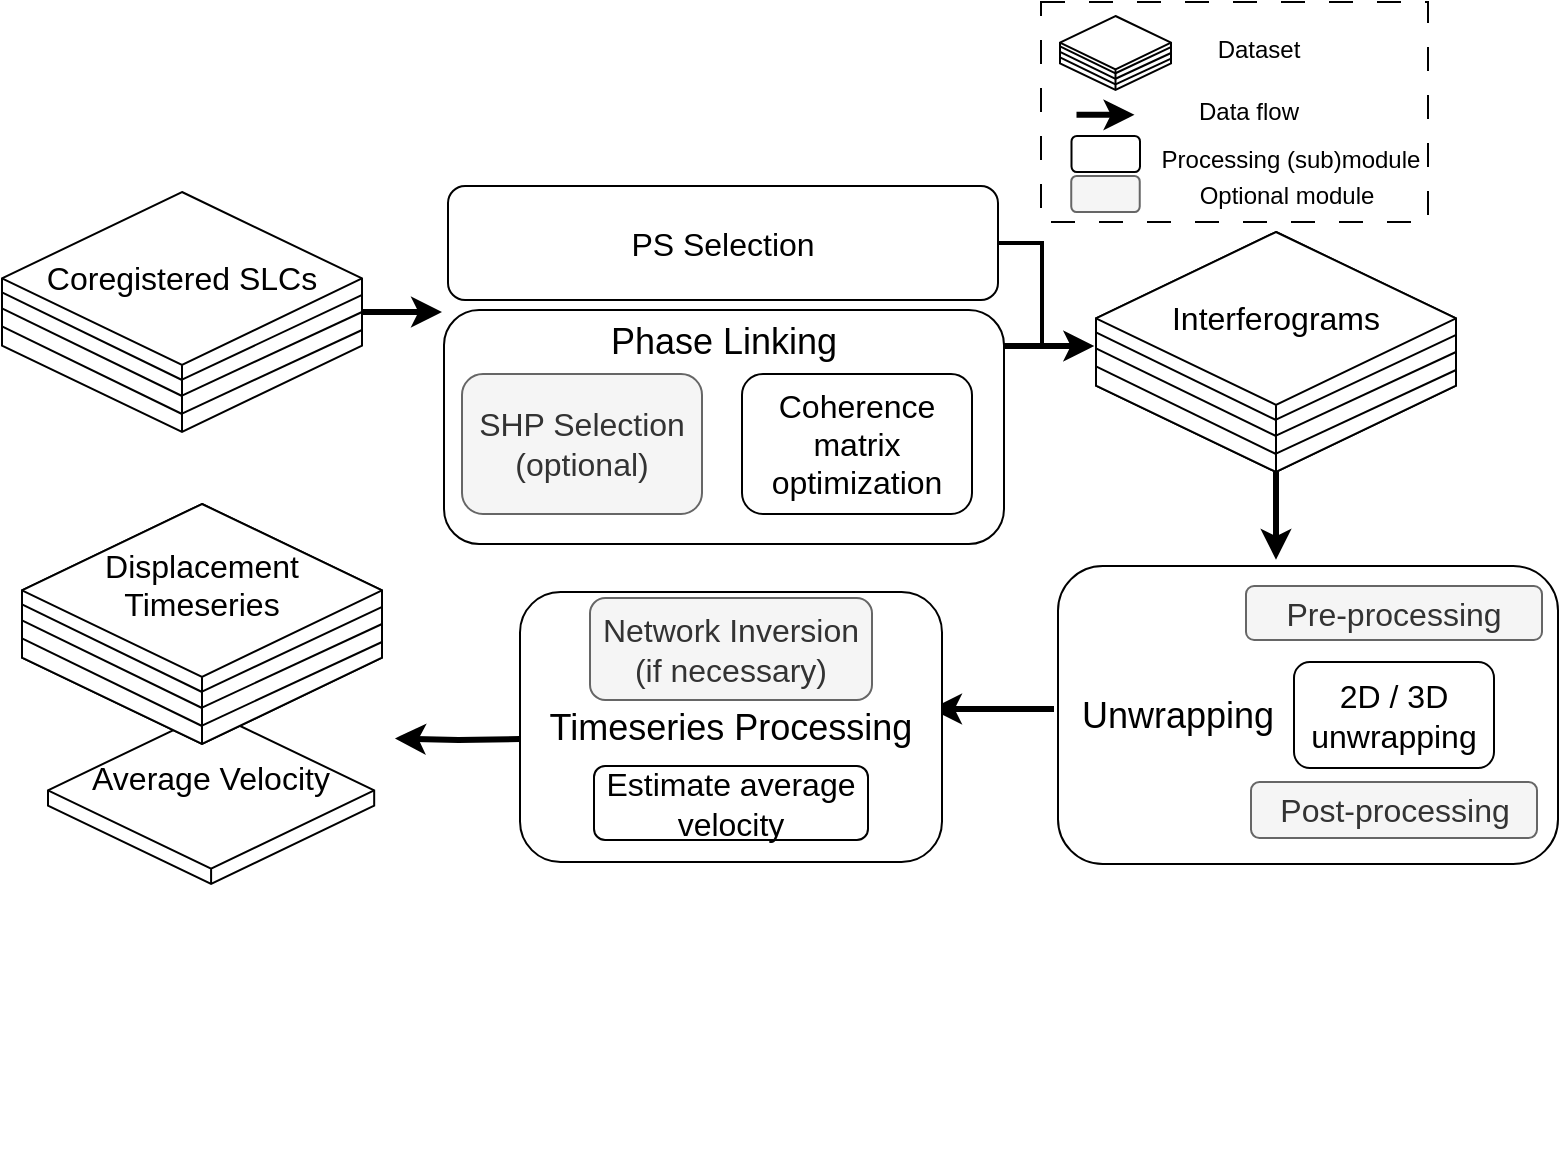 <mxfile version="24.7.17">
  <diagram name="Page-1" id="8VIaj-qIUPEtADnvk4B7">
    <mxGraphModel dx="955" dy="662" grid="0" gridSize="10" guides="1" tooltips="1" connect="1" arrows="1" fold="1" page="1" pageScale="1" pageWidth="1100" pageHeight="850" math="0" shadow="0">
      <root>
        <mxCell id="0" />
        <mxCell id="1" parent="0" />
        <mxCell id="T5AI8Bu8nq1MoCgxuFMJ-114" value="" style="rounded=0;whiteSpace=wrap;html=1;dashed=1;dashPattern=12 12;" vertex="1" parent="1">
          <mxGeometry x="559.5" y="2" width="193.5" height="110" as="geometry" />
        </mxCell>
        <mxCell id="T5AI8Bu8nq1MoCgxuFMJ-83" style="edgeStyle=orthogonalEdgeStyle;rounded=0;orthogonalLoop=1;jettySize=auto;html=1;strokeWidth=3;" edge="1" parent="1">
          <mxGeometry relative="1" as="geometry">
            <mxPoint x="586.143" y="174" as="targetPoint" />
            <mxPoint x="541.0" y="174" as="sourcePoint" />
          </mxGeometry>
        </mxCell>
        <mxCell id="T5AI8Bu8nq1MoCgxuFMJ-8" value="&lt;font style=&quot;font-size: 18px;&quot;&gt;Phase Linking&lt;/font&gt;&lt;div&gt;&lt;font style=&quot;font-size: 18px;&quot;&gt;&lt;br&gt;&lt;/font&gt;&lt;/div&gt;&lt;div&gt;&lt;font style=&quot;font-size: 18px;&quot;&gt;&lt;br&gt;&lt;/font&gt;&lt;/div&gt;&lt;div&gt;&lt;font style=&quot;font-size: 18px;&quot;&gt;&lt;br&gt;&lt;/font&gt;&lt;/div&gt;&lt;div&gt;&lt;font style=&quot;font-size: 18px;&quot;&gt;&lt;br&gt;&lt;/font&gt;&lt;/div&gt;" style="rounded=1;whiteSpace=wrap;html=1;" vertex="1" parent="1">
          <mxGeometry x="261" y="156" width="280" height="117" as="geometry" />
        </mxCell>
        <mxCell id="T5AI8Bu8nq1MoCgxuFMJ-10" value="&lt;font style=&quot;font-size: 16px;&quot;&gt;SHP Selection&lt;/font&gt;&lt;div&gt;&lt;font style=&quot;font-size: 16px;&quot;&gt;(optional)&lt;/font&gt;&lt;/div&gt;" style="rounded=1;whiteSpace=wrap;html=1;fillColor=#f5f5f5;fontColor=#333333;strokeColor=#666666;" vertex="1" parent="1">
          <mxGeometry x="270" y="188" width="120" height="70" as="geometry" />
        </mxCell>
        <mxCell id="T5AI8Bu8nq1MoCgxuFMJ-11" value="&lt;font style=&quot;font-size: 16px;&quot;&gt;Coherence matrix optimization&lt;/font&gt;" style="rounded=1;whiteSpace=wrap;html=1;" vertex="1" parent="1">
          <mxGeometry x="410" y="188" width="115" height="70" as="geometry" />
        </mxCell>
        <mxCell id="T5AI8Bu8nq1MoCgxuFMJ-85" style="edgeStyle=orthogonalEdgeStyle;rounded=0;orthogonalLoop=1;jettySize=auto;html=1;strokeWidth=3;" edge="1" parent="1">
          <mxGeometry relative="1" as="geometry">
            <mxPoint x="504.517" y="355.5" as="targetPoint" />
            <mxPoint x="566" y="355.517" as="sourcePoint" />
          </mxGeometry>
        </mxCell>
        <mxCell id="T5AI8Bu8nq1MoCgxuFMJ-86" style="edgeStyle=orthogonalEdgeStyle;rounded=0;orthogonalLoop=1;jettySize=auto;html=1;exitX=0;exitY=0.5;exitDx=0;exitDy=0;strokeWidth=3;" edge="1" parent="1">
          <mxGeometry relative="1" as="geometry">
            <mxPoint x="236.483" y="370.207" as="targetPoint" />
            <mxPoint x="299" y="370.5" as="sourcePoint" />
          </mxGeometry>
        </mxCell>
        <mxCell id="T5AI8Bu8nq1MoCgxuFMJ-17" value="&lt;font style=&quot;font-size: 18px;&quot;&gt;Timeseries Processing&lt;/font&gt;" style="rounded=1;whiteSpace=wrap;html=1;labelBorderColor=none;" vertex="1" parent="1">
          <mxGeometry x="299" y="297" width="211" height="135" as="geometry" />
        </mxCell>
        <mxCell id="T5AI8Bu8nq1MoCgxuFMJ-52" value="-" style="group" vertex="1" connectable="0" parent="1">
          <mxGeometry x="587" y="117" width="180" height="120" as="geometry" />
        </mxCell>
        <mxCell id="T5AI8Bu8nq1MoCgxuFMJ-84" style="edgeStyle=orthogonalEdgeStyle;rounded=0;orthogonalLoop=1;jettySize=auto;html=1;strokeWidth=3;" edge="1" parent="T5AI8Bu8nq1MoCgxuFMJ-52" source="T5AI8Bu8nq1MoCgxuFMJ-53">
          <mxGeometry relative="1" as="geometry">
            <mxPoint x="90" y="163.897" as="targetPoint" />
          </mxGeometry>
        </mxCell>
        <mxCell id="T5AI8Bu8nq1MoCgxuFMJ-53" value="&lt;div style=&quot;font-size: 16px;&quot;&gt;Interferograms&lt;/div&gt;&lt;div style=&quot;font-size: 16px;&quot;&gt;&lt;br&gt;&lt;/div&gt;&lt;div&gt;&lt;br&gt;&lt;/div&gt;" style="html=1;whiteSpace=wrap;shape=isoCube2;backgroundOutline=1;isoAngle=15;" vertex="1" parent="T5AI8Bu8nq1MoCgxuFMJ-52">
          <mxGeometry width="180" height="120" as="geometry" />
        </mxCell>
        <mxCell id="T5AI8Bu8nq1MoCgxuFMJ-54" value="" style="endArrow=none;html=1;rounded=0;exitX=0;exitY=0;exitDx=0;exitDy=43.214;exitPerimeter=0;" edge="1" parent="T5AI8Bu8nq1MoCgxuFMJ-52">
          <mxGeometry width="50" height="50" relative="1" as="geometry">
            <mxPoint y="49.214" as="sourcePoint" />
            <mxPoint x="90" y="93" as="targetPoint" />
          </mxGeometry>
        </mxCell>
        <mxCell id="T5AI8Bu8nq1MoCgxuFMJ-55" value="" style="endArrow=none;html=1;rounded=0;exitX=0;exitY=0;exitDx=0;exitDy=43.214;exitPerimeter=0;" edge="1" parent="T5AI8Bu8nq1MoCgxuFMJ-52">
          <mxGeometry width="50" height="50" relative="1" as="geometry">
            <mxPoint y="58.214" as="sourcePoint" />
            <mxPoint x="90" y="102" as="targetPoint" />
          </mxGeometry>
        </mxCell>
        <mxCell id="T5AI8Bu8nq1MoCgxuFMJ-56" value="" style="endArrow=none;html=1;rounded=0;exitX=0;exitY=0;exitDx=0;exitDy=43.214;exitPerimeter=0;" edge="1" parent="T5AI8Bu8nq1MoCgxuFMJ-52">
          <mxGeometry width="50" height="50" relative="1" as="geometry">
            <mxPoint y="67.214" as="sourcePoint" />
            <mxPoint x="90" y="111" as="targetPoint" />
          </mxGeometry>
        </mxCell>
        <mxCell id="T5AI8Bu8nq1MoCgxuFMJ-57" value="" style="endArrow=none;html=1;rounded=0;" edge="1" parent="T5AI8Bu8nq1MoCgxuFMJ-52">
          <mxGeometry width="50" height="50" relative="1" as="geometry">
            <mxPoint x="180" y="69" as="sourcePoint" />
            <mxPoint x="90" y="110.79" as="targetPoint" />
          </mxGeometry>
        </mxCell>
        <mxCell id="T5AI8Bu8nq1MoCgxuFMJ-58" value="" style="endArrow=none;html=1;rounded=0;" edge="1" parent="T5AI8Bu8nq1MoCgxuFMJ-52">
          <mxGeometry width="50" height="50" relative="1" as="geometry">
            <mxPoint x="180" y="60" as="sourcePoint" />
            <mxPoint x="90" y="101.79" as="targetPoint" />
          </mxGeometry>
        </mxCell>
        <mxCell id="T5AI8Bu8nq1MoCgxuFMJ-59" value="" style="endArrow=none;html=1;rounded=0;" edge="1" parent="T5AI8Bu8nq1MoCgxuFMJ-52">
          <mxGeometry width="50" height="50" relative="1" as="geometry">
            <mxPoint x="179" y="51" as="sourcePoint" />
            <mxPoint x="90" y="92.79" as="targetPoint" />
          </mxGeometry>
        </mxCell>
        <mxCell id="T5AI8Bu8nq1MoCgxuFMJ-117" value="" style="group" vertex="1" connectable="0" parent="T5AI8Bu8nq1MoCgxuFMJ-52">
          <mxGeometry width="180" height="120" as="geometry" />
        </mxCell>
        <mxCell id="T5AI8Bu8nq1MoCgxuFMJ-118" value="&lt;div style=&quot;font-size: 16px;&quot;&gt;Interferograms&lt;/div&gt;&lt;div style=&quot;font-size: 16px;&quot;&gt;&lt;br&gt;&lt;/div&gt;&lt;div&gt;&lt;br&gt;&lt;/div&gt;" style="html=1;whiteSpace=wrap;shape=isoCube2;backgroundOutline=1;isoAngle=15;" vertex="1" parent="T5AI8Bu8nq1MoCgxuFMJ-117">
          <mxGeometry width="180" height="120" as="geometry" />
        </mxCell>
        <mxCell id="T5AI8Bu8nq1MoCgxuFMJ-119" value="" style="endArrow=none;html=1;rounded=0;exitX=0;exitY=0;exitDx=0;exitDy=43.214;exitPerimeter=0;" edge="1" parent="T5AI8Bu8nq1MoCgxuFMJ-117">
          <mxGeometry width="50" height="50" relative="1" as="geometry">
            <mxPoint y="50.214" as="sourcePoint" />
            <mxPoint x="90" y="94" as="targetPoint" />
          </mxGeometry>
        </mxCell>
        <mxCell id="T5AI8Bu8nq1MoCgxuFMJ-120" value="" style="endArrow=none;html=1;rounded=0;exitX=0;exitY=0;exitDx=0;exitDy=43.214;exitPerimeter=0;" edge="1" parent="T5AI8Bu8nq1MoCgxuFMJ-117">
          <mxGeometry width="50" height="50" relative="1" as="geometry">
            <mxPoint y="58.214" as="sourcePoint" />
            <mxPoint x="90" y="102" as="targetPoint" />
          </mxGeometry>
        </mxCell>
        <mxCell id="T5AI8Bu8nq1MoCgxuFMJ-121" value="" style="endArrow=none;html=1;rounded=0;exitX=0;exitY=0;exitDx=0;exitDy=43.214;exitPerimeter=0;" edge="1" parent="T5AI8Bu8nq1MoCgxuFMJ-117">
          <mxGeometry width="50" height="50" relative="1" as="geometry">
            <mxPoint y="67.214" as="sourcePoint" />
            <mxPoint x="90" y="111" as="targetPoint" />
          </mxGeometry>
        </mxCell>
        <mxCell id="T5AI8Bu8nq1MoCgxuFMJ-122" value="" style="endArrow=none;html=1;rounded=0;" edge="1" parent="T5AI8Bu8nq1MoCgxuFMJ-117">
          <mxGeometry width="50" height="50" relative="1" as="geometry">
            <mxPoint x="180" y="69" as="sourcePoint" />
            <mxPoint x="90" y="110.79" as="targetPoint" />
          </mxGeometry>
        </mxCell>
        <mxCell id="T5AI8Bu8nq1MoCgxuFMJ-123" value="" style="endArrow=none;html=1;rounded=0;" edge="1" parent="T5AI8Bu8nq1MoCgxuFMJ-117">
          <mxGeometry width="50" height="50" relative="1" as="geometry">
            <mxPoint x="180" y="60" as="sourcePoint" />
            <mxPoint x="90" y="101.79" as="targetPoint" />
          </mxGeometry>
        </mxCell>
        <mxCell id="T5AI8Bu8nq1MoCgxuFMJ-124" value="" style="endArrow=none;html=1;rounded=0;exitX=0.999;exitY=0.43;exitDx=0;exitDy=0;exitPerimeter=0;" edge="1" parent="T5AI8Bu8nq1MoCgxuFMJ-117" source="T5AI8Bu8nq1MoCgxuFMJ-118">
          <mxGeometry width="50" height="50" relative="1" as="geometry">
            <mxPoint x="179" y="52" as="sourcePoint" />
            <mxPoint x="90" y="93.79" as="targetPoint" />
          </mxGeometry>
        </mxCell>
        <mxCell id="T5AI8Bu8nq1MoCgxuFMJ-70" value="-" style="group" vertex="1" connectable="0" parent="1">
          <mxGeometry x="569" y="9" width="55.5" height="37" as="geometry" />
        </mxCell>
        <mxCell id="T5AI8Bu8nq1MoCgxuFMJ-71" value="" style="html=1;whiteSpace=wrap;shape=isoCube2;backgroundOutline=1;isoAngle=15;" vertex="1" parent="T5AI8Bu8nq1MoCgxuFMJ-70">
          <mxGeometry width="55.5" height="37" as="geometry" />
        </mxCell>
        <mxCell id="T5AI8Bu8nq1MoCgxuFMJ-72" value="" style="endArrow=none;html=1;rounded=0;exitX=0;exitY=0;exitDx=0;exitDy=43.214;exitPerimeter=0;" edge="1" parent="T5AI8Bu8nq1MoCgxuFMJ-70">
          <mxGeometry width="50" height="50" relative="1" as="geometry">
            <mxPoint y="15.174" as="sourcePoint" />
            <mxPoint x="27.75" y="28.675" as="targetPoint" />
          </mxGeometry>
        </mxCell>
        <mxCell id="T5AI8Bu8nq1MoCgxuFMJ-73" value="" style="endArrow=none;html=1;rounded=0;exitX=0;exitY=0;exitDx=0;exitDy=43.214;exitPerimeter=0;" edge="1" parent="T5AI8Bu8nq1MoCgxuFMJ-70">
          <mxGeometry width="50" height="50" relative="1" as="geometry">
            <mxPoint y="17.949" as="sourcePoint" />
            <mxPoint x="27.75" y="31.45" as="targetPoint" />
          </mxGeometry>
        </mxCell>
        <mxCell id="T5AI8Bu8nq1MoCgxuFMJ-74" value="" style="endArrow=none;html=1;rounded=0;exitX=0;exitY=0;exitDx=0;exitDy=43.214;exitPerimeter=0;" edge="1" parent="T5AI8Bu8nq1MoCgxuFMJ-70">
          <mxGeometry width="50" height="50" relative="1" as="geometry">
            <mxPoint y="20.724" as="sourcePoint" />
            <mxPoint x="27.75" y="34.225" as="targetPoint" />
          </mxGeometry>
        </mxCell>
        <mxCell id="T5AI8Bu8nq1MoCgxuFMJ-75" value="" style="endArrow=none;html=1;rounded=0;" edge="1" parent="T5AI8Bu8nq1MoCgxuFMJ-70">
          <mxGeometry width="50" height="50" relative="1" as="geometry">
            <mxPoint x="55.5" y="21.275" as="sourcePoint" />
            <mxPoint x="27.75" y="34.16" as="targetPoint" />
          </mxGeometry>
        </mxCell>
        <mxCell id="T5AI8Bu8nq1MoCgxuFMJ-76" value="" style="endArrow=none;html=1;rounded=0;" edge="1" parent="T5AI8Bu8nq1MoCgxuFMJ-70">
          <mxGeometry width="50" height="50" relative="1" as="geometry">
            <mxPoint x="55.5" y="18.5" as="sourcePoint" />
            <mxPoint x="27.75" y="31.385" as="targetPoint" />
          </mxGeometry>
        </mxCell>
        <mxCell id="T5AI8Bu8nq1MoCgxuFMJ-77" value="" style="endArrow=none;html=1;rounded=0;" edge="1" parent="T5AI8Bu8nq1MoCgxuFMJ-70">
          <mxGeometry width="50" height="50" relative="1" as="geometry">
            <mxPoint x="55.192" y="15.725" as="sourcePoint" />
            <mxPoint x="27.75" y="28.61" as="targetPoint" />
          </mxGeometry>
        </mxCell>
        <mxCell id="T5AI8Bu8nq1MoCgxuFMJ-78" value="" style="rounded=1;whiteSpace=wrap;html=1;" vertex="1" parent="1">
          <mxGeometry x="574.75" y="69" width="34.25" height="18" as="geometry" />
        </mxCell>
        <mxCell id="T5AI8Bu8nq1MoCgxuFMJ-79" value="Dataset" style="text;html=1;align=center;verticalAlign=middle;resizable=0;points=[];autosize=1;strokeColor=none;fillColor=none;" vertex="1" parent="1">
          <mxGeometry x="638" y="13" width="59" height="26" as="geometry" />
        </mxCell>
        <mxCell id="T5AI8Bu8nq1MoCgxuFMJ-80" value="Processing (sub)module" style="text;html=1;align=center;verticalAlign=middle;resizable=0;points=[];autosize=1;strokeColor=none;fillColor=none;" vertex="1" parent="1">
          <mxGeometry x="610.5" y="68" width="147" height="26" as="geometry" />
        </mxCell>
        <mxCell id="T5AI8Bu8nq1MoCgxuFMJ-82" style="edgeStyle=orthogonalEdgeStyle;rounded=0;orthogonalLoop=1;jettySize=auto;html=1;exitX=1;exitY=0.5;exitDx=0;exitDy=0;exitPerimeter=0;strokeWidth=3;" edge="1" parent="1" source="T5AI8Bu8nq1MoCgxuFMJ-35">
          <mxGeometry relative="1" as="geometry">
            <mxPoint x="260" y="157" as="targetPoint" />
          </mxGeometry>
        </mxCell>
        <mxCell id="T5AI8Bu8nq1MoCgxuFMJ-87" value="&lt;div style=&quot;forced-color-adjust: none;&quot;&gt;&lt;div style=&quot;forced-color-adjust: none;&quot;&gt;&lt;br style=&quot;forced-color-adjust: none; color: rgb(51, 51, 51); font-family: Helvetica; font-size: 12px; font-style: normal; font-variant-ligatures: normal; font-variant-caps: normal; font-weight: 400; letter-spacing: normal; orphans: 2; text-align: center; text-indent: 0px; text-transform: none; widows: 2; word-spacing: 0px; -webkit-text-stroke-width: 0px; white-space: normal; background-color: rgb(251, 251, 251); text-decoration-thickness: initial; text-decoration-style: initial; text-decoration-color: initial;&quot;&gt;&lt;/div&gt;&lt;/div&gt;" style="text;whiteSpace=wrap;html=1;" vertex="1" parent="1">
          <mxGeometry x="460.471" y="510.647" width="156" height="75" as="geometry" />
        </mxCell>
        <mxCell id="T5AI8Bu8nq1MoCgxuFMJ-88" value="&lt;font style=&quot;font-size: 16px;&quot;&gt;Network Inversion&lt;/font&gt;&lt;div&gt;&lt;font style=&quot;font-size: 16px;&quot;&gt;(if necessary)&lt;/font&gt;&lt;/div&gt;" style="rounded=1;whiteSpace=wrap;html=1;fillColor=#f5f5f5;fontColor=#333333;strokeColor=#666666;" vertex="1" parent="1">
          <mxGeometry x="334" y="300" width="141" height="51" as="geometry" />
        </mxCell>
        <mxCell id="T5AI8Bu8nq1MoCgxuFMJ-90" value="" style="group" vertex="1" connectable="0" parent="1">
          <mxGeometry x="568" y="284" width="250" height="149" as="geometry" />
        </mxCell>
        <mxCell id="T5AI8Bu8nq1MoCgxuFMJ-16" value="&lt;font style=&quot;font-size: 18px;&quot;&gt;&amp;nbsp; Unwrapping&lt;/font&gt;" style="rounded=1;whiteSpace=wrap;html=1;align=left;" vertex="1" parent="T5AI8Bu8nq1MoCgxuFMJ-90">
          <mxGeometry width="250" height="149" as="geometry" />
        </mxCell>
        <mxCell id="T5AI8Bu8nq1MoCgxuFMJ-34" value="&lt;font style=&quot;font-size: 16px;&quot;&gt;Pre-processing&lt;/font&gt;" style="rounded=1;whiteSpace=wrap;html=1;fillColor=#f5f5f5;fontColor=#333333;strokeColor=#666666;" vertex="1" parent="T5AI8Bu8nq1MoCgxuFMJ-90">
          <mxGeometry x="94" y="10" width="148" height="27" as="geometry" />
        </mxCell>
        <mxCell id="T5AI8Bu8nq1MoCgxuFMJ-68" value="&lt;font style=&quot;font-size: 16px;&quot;&gt;Post-processing&lt;/font&gt;" style="rounded=1;whiteSpace=wrap;html=1;fillColor=#f5f5f5;fontColor=#333333;strokeColor=#666666;" vertex="1" parent="T5AI8Bu8nq1MoCgxuFMJ-90">
          <mxGeometry x="96.5" y="108" width="143" height="28" as="geometry" />
        </mxCell>
        <mxCell id="T5AI8Bu8nq1MoCgxuFMJ-69" value="&lt;font style=&quot;font-size: 16px;&quot;&gt;2D / 3D unwrapping&lt;/font&gt;" style="rounded=1;whiteSpace=wrap;html=1;" vertex="1" parent="T5AI8Bu8nq1MoCgxuFMJ-90">
          <mxGeometry x="118" y="48" width="100" height="53" as="geometry" />
        </mxCell>
        <mxCell id="T5AI8Bu8nq1MoCgxuFMJ-91" value="&lt;div&gt;&lt;font style=&quot;font-size: 16px;&quot;&gt;Estimate average velocity&lt;/font&gt;&lt;/div&gt;" style="rounded=1;whiteSpace=wrap;html=1;" vertex="1" parent="1">
          <mxGeometry x="336" y="384" width="137" height="37" as="geometry" />
        </mxCell>
        <mxCell id="T5AI8Bu8nq1MoCgxuFMJ-93" value="-" style="group" vertex="1" connectable="0" parent="1">
          <mxGeometry x="63" y="357" width="164" height="86" as="geometry" />
        </mxCell>
        <mxCell id="T5AI8Bu8nq1MoCgxuFMJ-94" value="&lt;div style=&quot;font-size: 16px;&quot;&gt;Average Velocity&lt;/div&gt;&lt;div style=&quot;font-size: 16px;&quot;&gt;&lt;br&gt;&lt;/div&gt;" style="html=1;whiteSpace=wrap;shape=isoCube2;backgroundOutline=1;isoAngle=15;" vertex="1" parent="T5AI8Bu8nq1MoCgxuFMJ-93">
          <mxGeometry width="163.09" height="86" as="geometry" />
        </mxCell>
        <mxCell id="T5AI8Bu8nq1MoCgxuFMJ-104" value="-" style="group" vertex="1" connectable="0" parent="1">
          <mxGeometry x="50" y="253" width="180" height="120" as="geometry" />
        </mxCell>
        <mxCell id="T5AI8Bu8nq1MoCgxuFMJ-105" value="&lt;div style=&quot;font-size: 16px;&quot;&gt;Displacement Timeseries&lt;/div&gt;&lt;div&gt;&lt;br&gt;&lt;/div&gt;&lt;div&gt;&lt;br&gt;&lt;/div&gt;" style="html=1;whiteSpace=wrap;shape=isoCube2;backgroundOutline=1;isoAngle=15;" vertex="1" parent="T5AI8Bu8nq1MoCgxuFMJ-104">
          <mxGeometry width="180" height="120" as="geometry" />
        </mxCell>
        <mxCell id="T5AI8Bu8nq1MoCgxuFMJ-106" value="" style="endArrow=none;html=1;rounded=0;exitX=0;exitY=0;exitDx=0;exitDy=43.214;exitPerimeter=0;" edge="1" parent="T5AI8Bu8nq1MoCgxuFMJ-104">
          <mxGeometry width="50" height="50" relative="1" as="geometry">
            <mxPoint y="49.214" as="sourcePoint" />
            <mxPoint x="90" y="93" as="targetPoint" />
          </mxGeometry>
        </mxCell>
        <mxCell id="T5AI8Bu8nq1MoCgxuFMJ-107" value="" style="endArrow=none;html=1;rounded=0;exitX=0;exitY=0;exitDx=0;exitDy=43.214;exitPerimeter=0;" edge="1" parent="T5AI8Bu8nq1MoCgxuFMJ-104">
          <mxGeometry width="50" height="50" relative="1" as="geometry">
            <mxPoint y="58.214" as="sourcePoint" />
            <mxPoint x="90" y="102" as="targetPoint" />
          </mxGeometry>
        </mxCell>
        <mxCell id="T5AI8Bu8nq1MoCgxuFMJ-108" value="" style="endArrow=none;html=1;rounded=0;exitX=0;exitY=0;exitDx=0;exitDy=43.214;exitPerimeter=0;" edge="1" parent="T5AI8Bu8nq1MoCgxuFMJ-104">
          <mxGeometry width="50" height="50" relative="1" as="geometry">
            <mxPoint y="67.214" as="sourcePoint" />
            <mxPoint x="90" y="111" as="targetPoint" />
          </mxGeometry>
        </mxCell>
        <mxCell id="T5AI8Bu8nq1MoCgxuFMJ-109" value="" style="endArrow=none;html=1;rounded=0;" edge="1" parent="T5AI8Bu8nq1MoCgxuFMJ-104">
          <mxGeometry width="50" height="50" relative="1" as="geometry">
            <mxPoint x="180" y="69" as="sourcePoint" />
            <mxPoint x="90" y="110.79" as="targetPoint" />
          </mxGeometry>
        </mxCell>
        <mxCell id="T5AI8Bu8nq1MoCgxuFMJ-110" value="" style="endArrow=none;html=1;rounded=0;" edge="1" parent="T5AI8Bu8nq1MoCgxuFMJ-104">
          <mxGeometry width="50" height="50" relative="1" as="geometry">
            <mxPoint x="180" y="60" as="sourcePoint" />
            <mxPoint x="90" y="101.79" as="targetPoint" />
          </mxGeometry>
        </mxCell>
        <mxCell id="T5AI8Bu8nq1MoCgxuFMJ-111" value="" style="endArrow=none;html=1;rounded=0;" edge="1" parent="T5AI8Bu8nq1MoCgxuFMJ-104">
          <mxGeometry width="50" height="50" relative="1" as="geometry">
            <mxPoint x="179" y="51" as="sourcePoint" />
            <mxPoint x="90" y="92.79" as="targetPoint" />
          </mxGeometry>
        </mxCell>
        <mxCell id="T5AI8Bu8nq1MoCgxuFMJ-125" value="" style="group" vertex="1" connectable="0" parent="T5AI8Bu8nq1MoCgxuFMJ-104">
          <mxGeometry width="180" height="120" as="geometry" />
        </mxCell>
        <mxCell id="T5AI8Bu8nq1MoCgxuFMJ-126" value="&lt;div style=&quot;font-size: 16px;&quot;&gt;Displacement Timeseries&lt;/div&gt;&lt;div style=&quot;font-size: 16px;&quot;&gt;&lt;br&gt;&lt;/div&gt;&lt;div style=&quot;font-size: 16px;&quot;&gt;&lt;br&gt;&lt;/div&gt;" style="html=1;whiteSpace=wrap;shape=isoCube2;backgroundOutline=1;isoAngle=15;" vertex="1" parent="T5AI8Bu8nq1MoCgxuFMJ-125">
          <mxGeometry width="180" height="120" as="geometry" />
        </mxCell>
        <mxCell id="T5AI8Bu8nq1MoCgxuFMJ-127" value="" style="endArrow=none;html=1;rounded=0;exitX=0;exitY=0;exitDx=0;exitDy=43.214;exitPerimeter=0;" edge="1" parent="T5AI8Bu8nq1MoCgxuFMJ-125">
          <mxGeometry width="50" height="50" relative="1" as="geometry">
            <mxPoint y="50.214" as="sourcePoint" />
            <mxPoint x="90" y="94" as="targetPoint" />
          </mxGeometry>
        </mxCell>
        <mxCell id="T5AI8Bu8nq1MoCgxuFMJ-128" value="" style="endArrow=none;html=1;rounded=0;exitX=0;exitY=0;exitDx=0;exitDy=43.214;exitPerimeter=0;" edge="1" parent="T5AI8Bu8nq1MoCgxuFMJ-125">
          <mxGeometry width="50" height="50" relative="1" as="geometry">
            <mxPoint y="58.214" as="sourcePoint" />
            <mxPoint x="90" y="102" as="targetPoint" />
          </mxGeometry>
        </mxCell>
        <mxCell id="T5AI8Bu8nq1MoCgxuFMJ-129" value="" style="endArrow=none;html=1;rounded=0;exitX=0;exitY=0;exitDx=0;exitDy=43.214;exitPerimeter=0;" edge="1" parent="T5AI8Bu8nq1MoCgxuFMJ-125">
          <mxGeometry width="50" height="50" relative="1" as="geometry">
            <mxPoint y="67.214" as="sourcePoint" />
            <mxPoint x="90" y="111" as="targetPoint" />
          </mxGeometry>
        </mxCell>
        <mxCell id="T5AI8Bu8nq1MoCgxuFMJ-130" value="" style="endArrow=none;html=1;rounded=0;" edge="1" parent="T5AI8Bu8nq1MoCgxuFMJ-125">
          <mxGeometry width="50" height="50" relative="1" as="geometry">
            <mxPoint x="180" y="69" as="sourcePoint" />
            <mxPoint x="90" y="110.79" as="targetPoint" />
          </mxGeometry>
        </mxCell>
        <mxCell id="T5AI8Bu8nq1MoCgxuFMJ-131" value="" style="endArrow=none;html=1;rounded=0;" edge="1" parent="T5AI8Bu8nq1MoCgxuFMJ-125">
          <mxGeometry width="50" height="50" relative="1" as="geometry">
            <mxPoint x="180" y="60" as="sourcePoint" />
            <mxPoint x="90" y="101.79" as="targetPoint" />
          </mxGeometry>
        </mxCell>
        <mxCell id="T5AI8Bu8nq1MoCgxuFMJ-132" value="" style="endArrow=none;html=1;rounded=0;exitX=0.999;exitY=0.43;exitDx=0;exitDy=0;exitPerimeter=0;" edge="1" parent="T5AI8Bu8nq1MoCgxuFMJ-125" source="T5AI8Bu8nq1MoCgxuFMJ-126">
          <mxGeometry width="50" height="50" relative="1" as="geometry">
            <mxPoint x="179" y="52" as="sourcePoint" />
            <mxPoint x="90" y="93.79" as="targetPoint" />
          </mxGeometry>
        </mxCell>
        <mxCell id="T5AI8Bu8nq1MoCgxuFMJ-113" value="Data flow" style="text;html=1;align=center;verticalAlign=middle;resizable=0;points=[];autosize=1;strokeColor=none;fillColor=none;" vertex="1" parent="1">
          <mxGeometry x="629" y="44.0" width="68" height="26" as="geometry" />
        </mxCell>
        <mxCell id="T5AI8Bu8nq1MoCgxuFMJ-115" value="" style="endArrow=classic;html=1;rounded=0;strokeWidth=3;" edge="1" parent="1">
          <mxGeometry width="50" height="50" relative="1" as="geometry">
            <mxPoint x="577.25" y="58.43" as="sourcePoint" />
            <mxPoint x="606.25" y="58.43" as="targetPoint" />
          </mxGeometry>
        </mxCell>
        <mxCell id="T5AI8Bu8nq1MoCgxuFMJ-116" value="" style="group" vertex="1" connectable="0" parent="1">
          <mxGeometry x="40" y="97" width="180" height="120" as="geometry" />
        </mxCell>
        <mxCell id="T5AI8Bu8nq1MoCgxuFMJ-35" value="&lt;font style=&quot;font-size: 16px;&quot;&gt;Coregistered SLCs&lt;/font&gt;&lt;div style=&quot;font-size: 16px;&quot;&gt;&lt;br&gt;&lt;/div&gt;&lt;div&gt;&lt;br&gt;&lt;/div&gt;" style="html=1;whiteSpace=wrap;shape=isoCube2;backgroundOutline=1;isoAngle=15;" vertex="1" parent="T5AI8Bu8nq1MoCgxuFMJ-116">
          <mxGeometry width="180" height="120" as="geometry" />
        </mxCell>
        <mxCell id="T5AI8Bu8nq1MoCgxuFMJ-41" value="" style="endArrow=none;html=1;rounded=0;exitX=0;exitY=0;exitDx=0;exitDy=43.214;exitPerimeter=0;" edge="1" parent="T5AI8Bu8nq1MoCgxuFMJ-116">
          <mxGeometry width="50" height="50" relative="1" as="geometry">
            <mxPoint y="50.214" as="sourcePoint" />
            <mxPoint x="90" y="94" as="targetPoint" />
          </mxGeometry>
        </mxCell>
        <mxCell id="T5AI8Bu8nq1MoCgxuFMJ-43" value="" style="endArrow=none;html=1;rounded=0;exitX=0;exitY=0;exitDx=0;exitDy=43.214;exitPerimeter=0;" edge="1" parent="T5AI8Bu8nq1MoCgxuFMJ-116">
          <mxGeometry width="50" height="50" relative="1" as="geometry">
            <mxPoint y="58.214" as="sourcePoint" />
            <mxPoint x="90" y="102" as="targetPoint" />
          </mxGeometry>
        </mxCell>
        <mxCell id="T5AI8Bu8nq1MoCgxuFMJ-44" value="" style="endArrow=none;html=1;rounded=0;exitX=0;exitY=0;exitDx=0;exitDy=43.214;exitPerimeter=0;" edge="1" parent="T5AI8Bu8nq1MoCgxuFMJ-116">
          <mxGeometry width="50" height="50" relative="1" as="geometry">
            <mxPoint y="67.214" as="sourcePoint" />
            <mxPoint x="90" y="111" as="targetPoint" />
          </mxGeometry>
        </mxCell>
        <mxCell id="T5AI8Bu8nq1MoCgxuFMJ-47" value="" style="endArrow=none;html=1;rounded=0;" edge="1" parent="T5AI8Bu8nq1MoCgxuFMJ-116">
          <mxGeometry width="50" height="50" relative="1" as="geometry">
            <mxPoint x="180" y="69" as="sourcePoint" />
            <mxPoint x="90" y="110.79" as="targetPoint" />
          </mxGeometry>
        </mxCell>
        <mxCell id="T5AI8Bu8nq1MoCgxuFMJ-49" value="" style="endArrow=none;html=1;rounded=0;" edge="1" parent="T5AI8Bu8nq1MoCgxuFMJ-116">
          <mxGeometry width="50" height="50" relative="1" as="geometry">
            <mxPoint x="180" y="60" as="sourcePoint" />
            <mxPoint x="90" y="101.79" as="targetPoint" />
          </mxGeometry>
        </mxCell>
        <mxCell id="T5AI8Bu8nq1MoCgxuFMJ-50" value="" style="endArrow=none;html=1;rounded=0;exitX=0.999;exitY=0.43;exitDx=0;exitDy=0;exitPerimeter=0;" edge="1" parent="T5AI8Bu8nq1MoCgxuFMJ-116" source="T5AI8Bu8nq1MoCgxuFMJ-35">
          <mxGeometry width="50" height="50" relative="1" as="geometry">
            <mxPoint x="179" y="52" as="sourcePoint" />
            <mxPoint x="90" y="93.79" as="targetPoint" />
          </mxGeometry>
        </mxCell>
        <mxCell id="T5AI8Bu8nq1MoCgxuFMJ-134" value="" style="rounded=1;whiteSpace=wrap;html=1;fillColor=#f5f5f5;fontColor=#333333;strokeColor=#666666;" vertex="1" parent="1">
          <mxGeometry x="574.62" y="89" width="34.25" height="18" as="geometry" />
        </mxCell>
        <mxCell id="T5AI8Bu8nq1MoCgxuFMJ-135" value="&lt;div&gt;Optional module&lt;/div&gt;" style="text;html=1;align=center;verticalAlign=middle;resizable=0;points=[];autosize=1;strokeColor=none;fillColor=none;" vertex="1" parent="1">
          <mxGeometry x="629" y="85.5" width="105" height="26" as="geometry" />
        </mxCell>
        <mxCell id="T5AI8Bu8nq1MoCgxuFMJ-140" style="edgeStyle=orthogonalEdgeStyle;rounded=0;orthogonalLoop=1;jettySize=auto;html=1;exitX=1;exitY=0.5;exitDx=0;exitDy=0;strokeWidth=2;endArrow=none;endFill=0;" edge="1" parent="1" source="T5AI8Bu8nq1MoCgxuFMJ-137">
          <mxGeometry relative="1" as="geometry">
            <mxPoint x="580" y="174" as="targetPoint" />
            <Array as="points">
              <mxPoint x="560" y="123" />
              <mxPoint x="560" y="174" />
            </Array>
          </mxGeometry>
        </mxCell>
        <mxCell id="T5AI8Bu8nq1MoCgxuFMJ-137" value="&lt;font style=&quot;font-size: 16px;&quot;&gt;PS Selection&lt;/font&gt;" style="rounded=1;whiteSpace=wrap;html=1;" vertex="1" parent="1">
          <mxGeometry x="263" y="94" width="275" height="57" as="geometry" />
        </mxCell>
      </root>
    </mxGraphModel>
  </diagram>
</mxfile>
